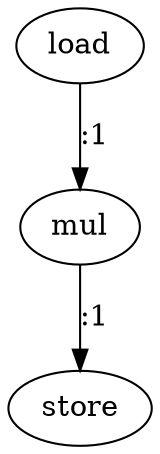 digraph  {
   0 [label="load"];
   1 [label="mul"];
   2 [label="store"];

   0->1 [label=":1"]
   1->2 [label=":1"]
}
